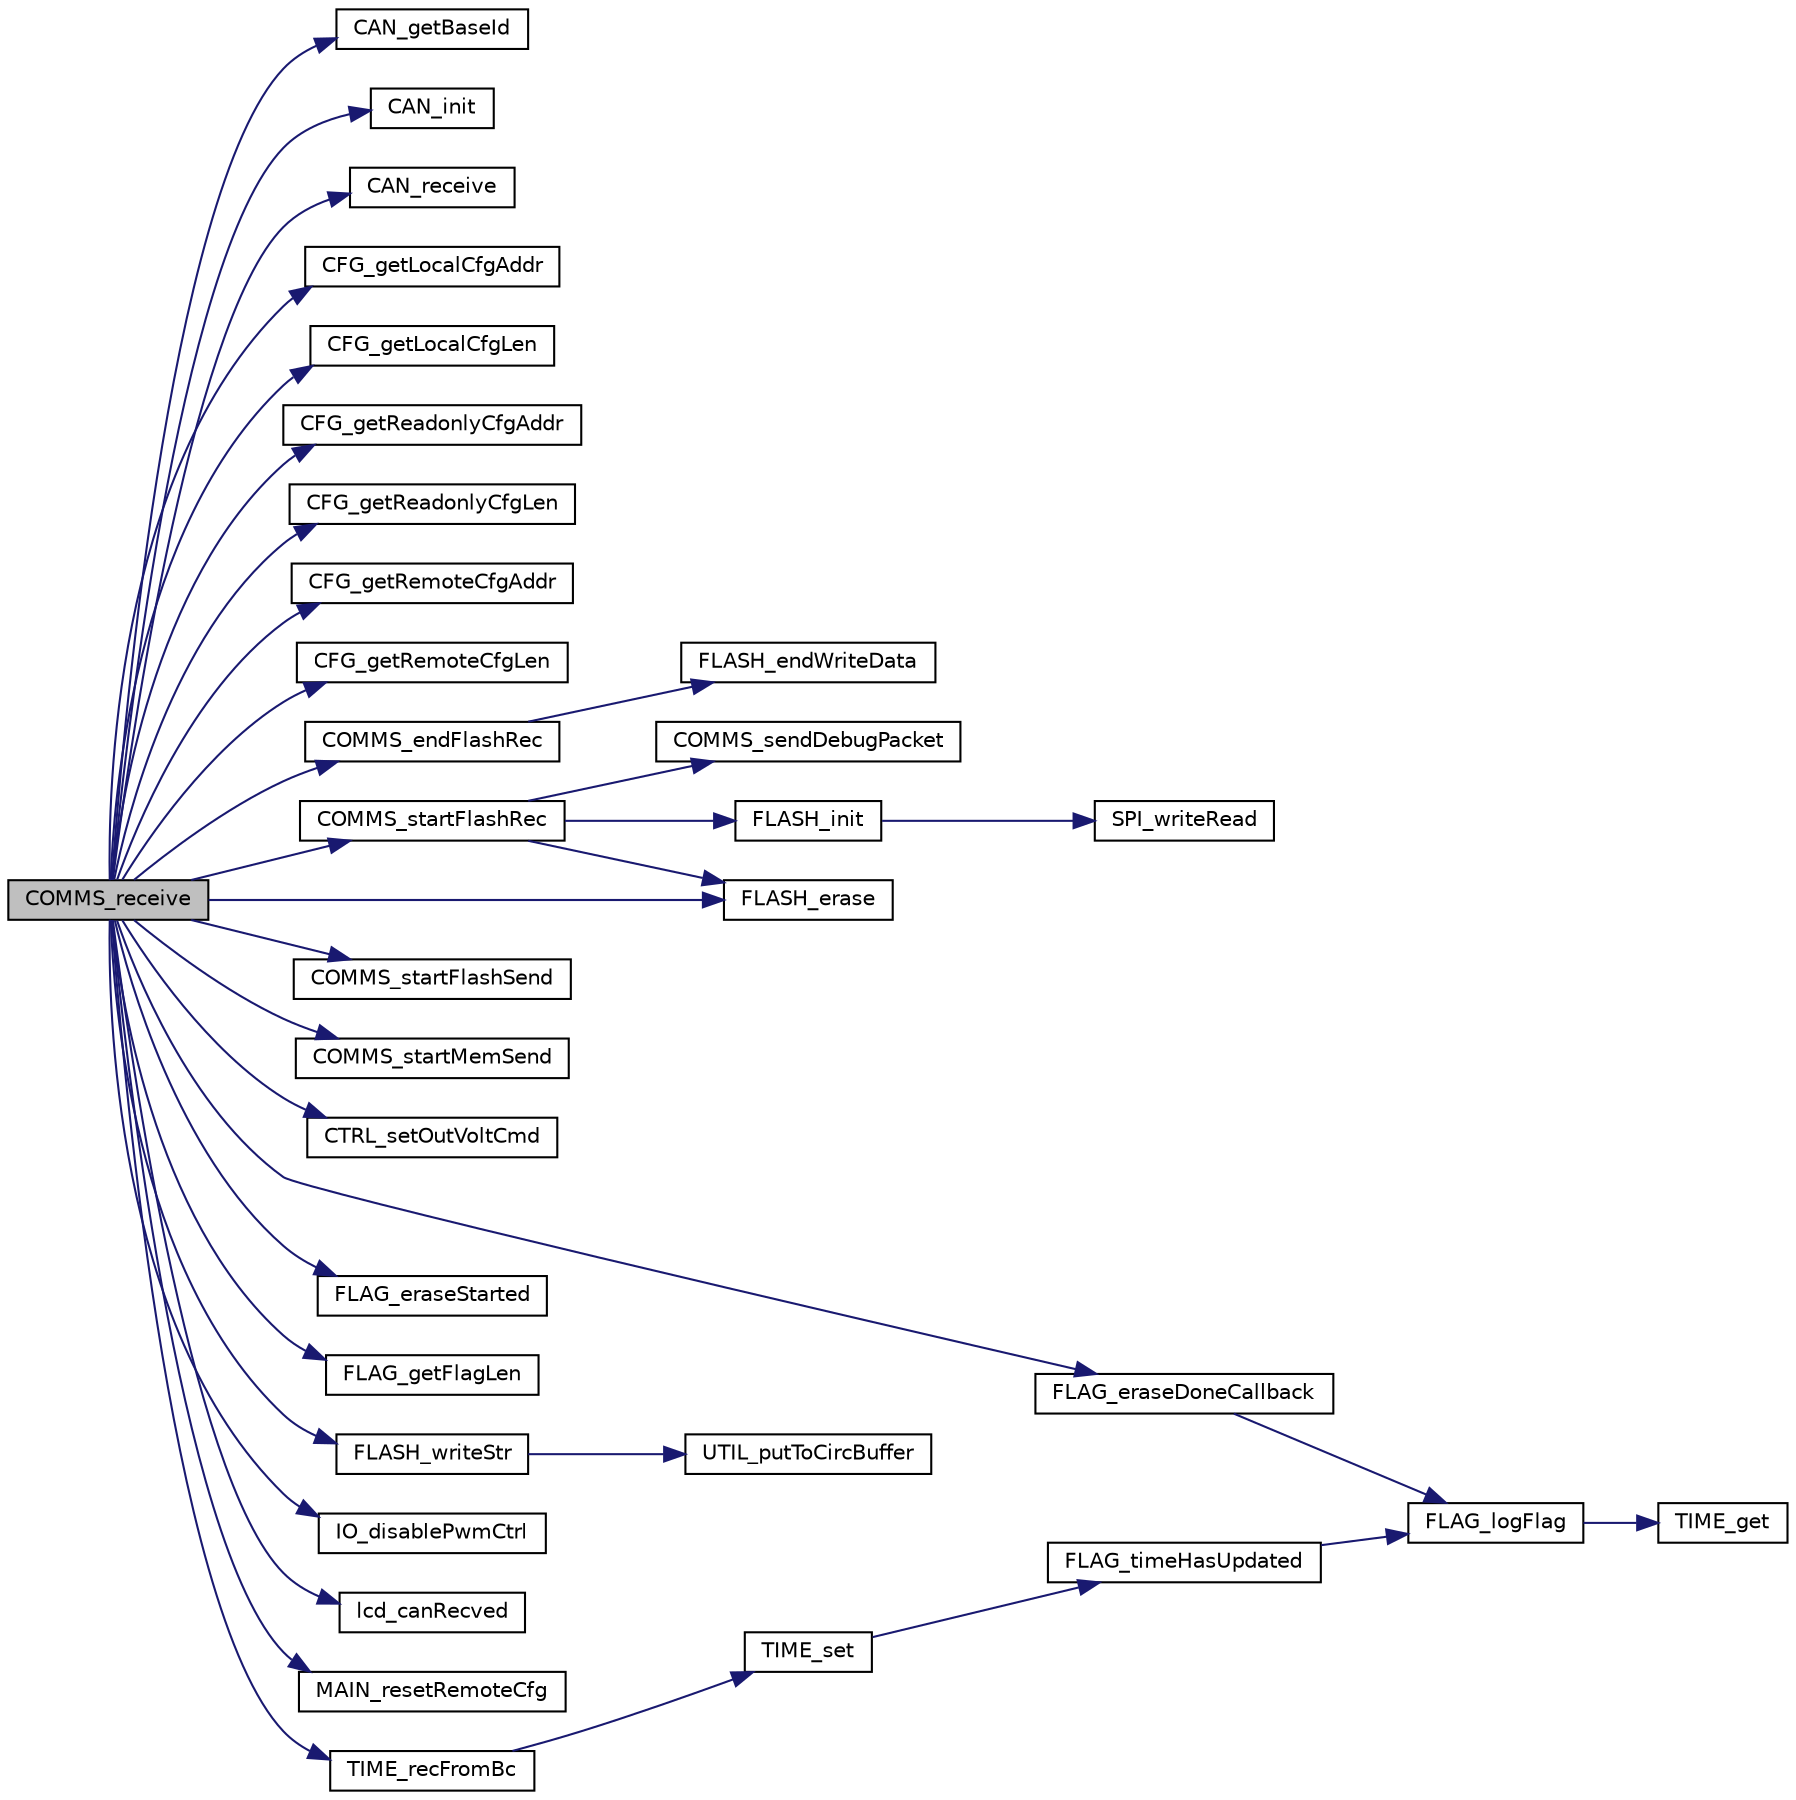 digraph "COMMS_receive"
{
 // LATEX_PDF_SIZE
  edge [fontname="Helvetica",fontsize="10",labelfontname="Helvetica",labelfontsize="10"];
  node [fontname="Helvetica",fontsize="10",shape=record];
  rankdir="LR";
  Node1 [label="COMMS_receive",height=0.2,width=0.4,color="black", fillcolor="grey75", style="filled", fontcolor="black",tooltip=" "];
  Node1 -> Node2 [color="midnightblue",fontsize="10",style="solid"];
  Node2 [label="CAN_getBaseId",height=0.2,width=0.4,color="black", fillcolor="white", style="filled",URL="$can_8c.html#a4c0209a7cbb07e56e87eb00aa6d8fdf1",tooltip=" "];
  Node1 -> Node3 [color="midnightblue",fontsize="10",style="solid"];
  Node3 [label="CAN_init",height=0.2,width=0.4,color="black", fillcolor="white", style="filled",URL="$can_8c.html#a61a1348d614fbaff3c560113b1314a57",tooltip=" "];
  Node1 -> Node4 [color="midnightblue",fontsize="10",style="solid"];
  Node4 [label="CAN_receive",height=0.2,width=0.4,color="black", fillcolor="white", style="filled",URL="$can_8c.html#a4eccfa3b8b0583ef6184416d1e92351e",tooltip=" "];
  Node1 -> Node5 [color="midnightblue",fontsize="10",style="solid"];
  Node5 [label="CFG_getLocalCfgAddr",height=0.2,width=0.4,color="black", fillcolor="white", style="filled",URL="$cfg_8c.html#a231ab6e626620ddb0f11f690bf167c8a",tooltip=" "];
  Node1 -> Node6 [color="midnightblue",fontsize="10",style="solid"];
  Node6 [label="CFG_getLocalCfgLen",height=0.2,width=0.4,color="black", fillcolor="white", style="filled",URL="$cfg_8c.html#a1c3526bab731497ac7b032cb6b9995e8",tooltip=" "];
  Node1 -> Node7 [color="midnightblue",fontsize="10",style="solid"];
  Node7 [label="CFG_getReadonlyCfgAddr",height=0.2,width=0.4,color="black", fillcolor="white", style="filled",URL="$cfg_8c.html#a7e1ad064a898a11e279b98a0330f57d2",tooltip=" "];
  Node1 -> Node8 [color="midnightblue",fontsize="10",style="solid"];
  Node8 [label="CFG_getReadonlyCfgLen",height=0.2,width=0.4,color="black", fillcolor="white", style="filled",URL="$cfg_8c.html#a0b05ce00e25540fd8a8d0114561e331c",tooltip=" "];
  Node1 -> Node9 [color="midnightblue",fontsize="10",style="solid"];
  Node9 [label="CFG_getRemoteCfgAddr",height=0.2,width=0.4,color="black", fillcolor="white", style="filled",URL="$cfg_8c.html#ae30871bd5bbc31e2b78f76bc23b04037",tooltip=" "];
  Node1 -> Node10 [color="midnightblue",fontsize="10",style="solid"];
  Node10 [label="CFG_getRemoteCfgLen",height=0.2,width=0.4,color="black", fillcolor="white", style="filled",URL="$cfg_8c.html#a07fadbd2a901b389a26199f1323c8b84",tooltip=" "];
  Node1 -> Node11 [color="midnightblue",fontsize="10",style="solid"];
  Node11 [label="COMMS_endFlashRec",height=0.2,width=0.4,color="black", fillcolor="white", style="filled",URL="$comms_8c.html#a58a164f14c292d9d42ed9cc806b13dbd",tooltip=" "];
  Node11 -> Node12 [color="midnightblue",fontsize="10",style="solid"];
  Node12 [label="FLASH_endWriteData",height=0.2,width=0.4,color="black", fillcolor="white", style="filled",URL="$flash_8c.html#a0b3d79861b7d646ad91d6a082da372a9",tooltip=" "];
  Node1 -> Node13 [color="midnightblue",fontsize="10",style="solid"];
  Node13 [label="COMMS_startFlashRec",height=0.2,width=0.4,color="black", fillcolor="white", style="filled",URL="$comms_8c.html#a6e01955d6d0501839da17dcf0690a55a",tooltip=" "];
  Node13 -> Node14 [color="midnightblue",fontsize="10",style="solid"];
  Node14 [label="COMMS_sendDebugPacket",height=0.2,width=0.4,color="black", fillcolor="white", style="filled",URL="$comms_8c.html#aa032b51f936c8734b65d6448a56dd24f",tooltip=" "];
  Node13 -> Node15 [color="midnightblue",fontsize="10",style="solid"];
  Node15 [label="FLASH_erase",height=0.2,width=0.4,color="black", fillcolor="white", style="filled",URL="$flash_8c.html#af9cfc9e7bb2bac30c09b6cfdfd6546fa",tooltip=" "];
  Node13 -> Node16 [color="midnightblue",fontsize="10",style="solid"];
  Node16 [label="FLASH_init",height=0.2,width=0.4,color="black", fillcolor="white", style="filled",URL="$flash_8c.html#a66ab61193d7e18468f038e4f4f06050c",tooltip=" "];
  Node16 -> Node17 [color="midnightblue",fontsize="10",style="solid"];
  Node17 [label="SPI_writeRead",height=0.2,width=0.4,color="black", fillcolor="white", style="filled",URL="$spi_8c.html#ab2ced082837f5b2e10920fab90d3e025",tooltip=" "];
  Node1 -> Node18 [color="midnightblue",fontsize="10",style="solid"];
  Node18 [label="COMMS_startFlashSend",height=0.2,width=0.4,color="black", fillcolor="white", style="filled",URL="$comms_8c.html#ab20f00d5755a2cf44d9eaa4f16eaa45c",tooltip=" "];
  Node1 -> Node19 [color="midnightblue",fontsize="10",style="solid"];
  Node19 [label="COMMS_startMemSend",height=0.2,width=0.4,color="black", fillcolor="white", style="filled",URL="$comms_8c.html#a5e0b425395296a0649293026173ce2b5",tooltip=" "];
  Node1 -> Node20 [color="midnightblue",fontsize="10",style="solid"];
  Node20 [label="CTRL_setOutVoltCmd",height=0.2,width=0.4,color="black", fillcolor="white", style="filled",URL="$ctrl_01_07_xD0_x9A_xD0_xBE_xD0_xBD_xD1_x84_xD0_xBB_xD0_xB8_xD0_xBA_xD1_x82_xD1_x83_xD1_x8E_xD1_x289479354af9cbc005bd3481d783ccac.html#a57614fc72bc43ea04d77e9a0cd1d8194",tooltip=" "];
  Node1 -> Node21 [color="midnightblue",fontsize="10",style="solid"];
  Node21 [label="FLAG_eraseDoneCallback",height=0.2,width=0.4,color="black", fillcolor="white", style="filled",URL="$flag_8c.html#a92cfe34941d4c588f3d8d4b58017a3b6",tooltip=" "];
  Node21 -> Node22 [color="midnightblue",fontsize="10",style="solid"];
  Node22 [label="FLAG_logFlag",height=0.2,width=0.4,color="black", fillcolor="white", style="filled",URL="$flag_8c.html#aa1dbaf2631cf74d8be01d658469703bd",tooltip=" "];
  Node22 -> Node23 [color="midnightblue",fontsize="10",style="solid"];
  Node23 [label="TIME_get",height=0.2,width=0.4,color="black", fillcolor="white", style="filled",URL="$time_8c.html#a1ca2585daaf0d210adde4129c7454bee",tooltip=" "];
  Node1 -> Node24 [color="midnightblue",fontsize="10",style="solid"];
  Node24 [label="FLAG_eraseStarted",height=0.2,width=0.4,color="black", fillcolor="white", style="filled",URL="$flag_8c.html#a1dcc3f19f5e1a4804970820153bb8b51",tooltip=" "];
  Node1 -> Node25 [color="midnightblue",fontsize="10",style="solid"];
  Node25 [label="FLAG_getFlagLen",height=0.2,width=0.4,color="black", fillcolor="white", style="filled",URL="$flag_8c.html#aa7b99d7c513bb6fd74f0eefaf97669f3",tooltip=" "];
  Node1 -> Node15 [color="midnightblue",fontsize="10",style="solid"];
  Node1 -> Node26 [color="midnightblue",fontsize="10",style="solid"];
  Node26 [label="FLASH_writeStr",height=0.2,width=0.4,color="black", fillcolor="white", style="filled",URL="$flash_8c.html#a824adb1e4989c662e38cb5238726330e",tooltip=" "];
  Node26 -> Node27 [color="midnightblue",fontsize="10",style="solid"];
  Node27 [label="UTIL_putToCircBuffer",height=0.2,width=0.4,color="black", fillcolor="white", style="filled",URL="$util_8c.html#adcd1908fd8788c7dd4bc84201269d89d",tooltip=" "];
  Node1 -> Node28 [color="midnightblue",fontsize="10",style="solid"];
  Node28 [label="IO_disablePwmCtrl",height=0.2,width=0.4,color="black", fillcolor="white", style="filled",URL="$io_8h.html#add100bba23de7b0f74bd6450111f7054",tooltip=" "];
  Node1 -> Node29 [color="midnightblue",fontsize="10",style="solid"];
  Node29 [label="lcd_canRecved",height=0.2,width=0.4,color="black", fillcolor="white", style="filled",URL="$lcd_8c.html#a6f6dddc4b28ce0ab95155f74740d257f",tooltip=" "];
  Node1 -> Node30 [color="midnightblue",fontsize="10",style="solid"];
  Node30 [label="MAIN_resetRemoteCfg",height=0.2,width=0.4,color="black", fillcolor="white", style="filled",URL="$main_8c.html#a58921d4d8fb76bc3b22ae4ef0a9e0e03",tooltip=" "];
  Node1 -> Node31 [color="midnightblue",fontsize="10",style="solid"];
  Node31 [label="TIME_recFromBc",height=0.2,width=0.4,color="black", fillcolor="white", style="filled",URL="$time_8c.html#a3b41f2ad3dc947ffa036cda7eb6cb908",tooltip=" "];
  Node31 -> Node32 [color="midnightblue",fontsize="10",style="solid"];
  Node32 [label="TIME_set",height=0.2,width=0.4,color="black", fillcolor="white", style="filled",URL="$time_8c.html#a7478160ced4153bea7fc46321cd808a8",tooltip=" "];
  Node32 -> Node33 [color="midnightblue",fontsize="10",style="solid"];
  Node33 [label="FLAG_timeHasUpdated",height=0.2,width=0.4,color="black", fillcolor="white", style="filled",URL="$flag_8c.html#ac472ddbe41e156a7174f926287a43c4b",tooltip=" "];
  Node33 -> Node22 [color="midnightblue",fontsize="10",style="solid"];
}
